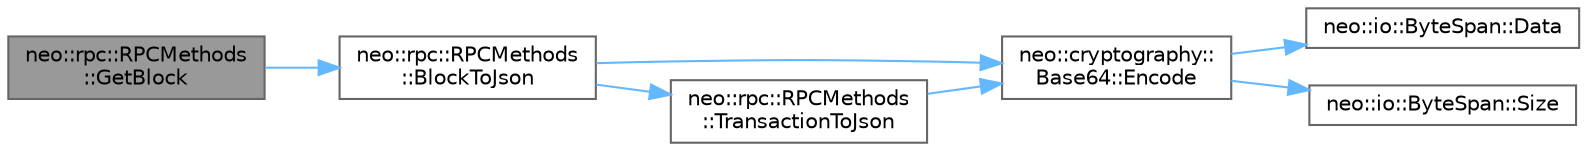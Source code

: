 digraph "neo::rpc::RPCMethods::GetBlock"
{
 // LATEX_PDF_SIZE
  bgcolor="transparent";
  edge [fontname=Helvetica,fontsize=10,labelfontname=Helvetica,labelfontsize=10];
  node [fontname=Helvetica,fontsize=10,shape=box,height=0.2,width=0.4];
  rankdir="LR";
  Node1 [id="Node000001",label="neo::rpc::RPCMethods\l::GetBlock",height=0.2,width=0.4,color="gray40", fillcolor="grey60", style="filled", fontcolor="black",tooltip="Gets a block."];
  Node1 -> Node2 [id="edge7_Node000001_Node000002",color="steelblue1",style="solid",tooltip=" "];
  Node2 [id="Node000002",label="neo::rpc::RPCMethods\l::BlockToJson",height=0.2,width=0.4,color="grey40", fillcolor="white", style="filled",URL="$classneo_1_1rpc_1_1_r_p_c_methods.html#ad1de15165b7ea273b5b8c8c16f3ddef3",tooltip="Converts a block to JSON."];
  Node2 -> Node3 [id="edge8_Node000002_Node000003",color="steelblue1",style="solid",tooltip=" "];
  Node3 [id="Node000003",label="neo::cryptography::\lBase64::Encode",height=0.2,width=0.4,color="grey40", fillcolor="white", style="filled",URL="$classneo_1_1cryptography_1_1_base64.html#a9401ccf738d0fd6a8b8125b395abf392",tooltip="Encodes data to Base64."];
  Node3 -> Node4 [id="edge9_Node000003_Node000004",color="steelblue1",style="solid",tooltip=" "];
  Node4 [id="Node000004",label="neo::io::ByteSpan::Data",height=0.2,width=0.4,color="grey40", fillcolor="white", style="filled",URL="$classneo_1_1io_1_1_byte_span.html#a0285a19eb5cd212ecd1079e0bc5e494c",tooltip="Gets a pointer to the data."];
  Node3 -> Node5 [id="edge10_Node000003_Node000005",color="steelblue1",style="solid",tooltip=" "];
  Node5 [id="Node000005",label="neo::io::ByteSpan::Size",height=0.2,width=0.4,color="grey40", fillcolor="white", style="filled",URL="$classneo_1_1io_1_1_byte_span.html#a4a869430800a37dcbeefac6f36468fcb",tooltip="Gets the size of the ByteSpan."];
  Node2 -> Node6 [id="edge11_Node000002_Node000006",color="steelblue1",style="solid",tooltip=" "];
  Node6 [id="Node000006",label="neo::rpc::RPCMethods\l::TransactionToJson",height=0.2,width=0.4,color="grey40", fillcolor="white", style="filled",URL="$classneo_1_1rpc_1_1_r_p_c_methods.html#a74686388bdde3a7dc1b0ecdcf406695a",tooltip="Converts a transaction to JSON."];
  Node6 -> Node3 [id="edge12_Node000006_Node000003",color="steelblue1",style="solid",tooltip=" "];
}

